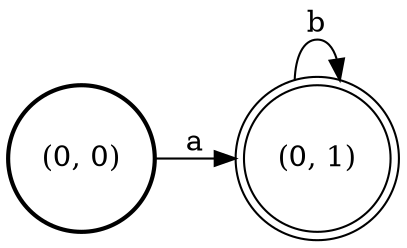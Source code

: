digraph FST {
rankdir = LR;
size = "8.5,11";
center = 1;
orientation = Portrait;
ranksep = "0.4";
nodesep = "0.25";
0 [label = "(0, 0)", shape = circle, style = bold, fontsize = 14]
	0 -> 1 [label = "a", fontsize = 14];
1 [label = "(0, 1)", shape = doublecircle, style = solid, fontsize = 14]
	1 -> 1 [label = "b", fontsize = 14];
}
